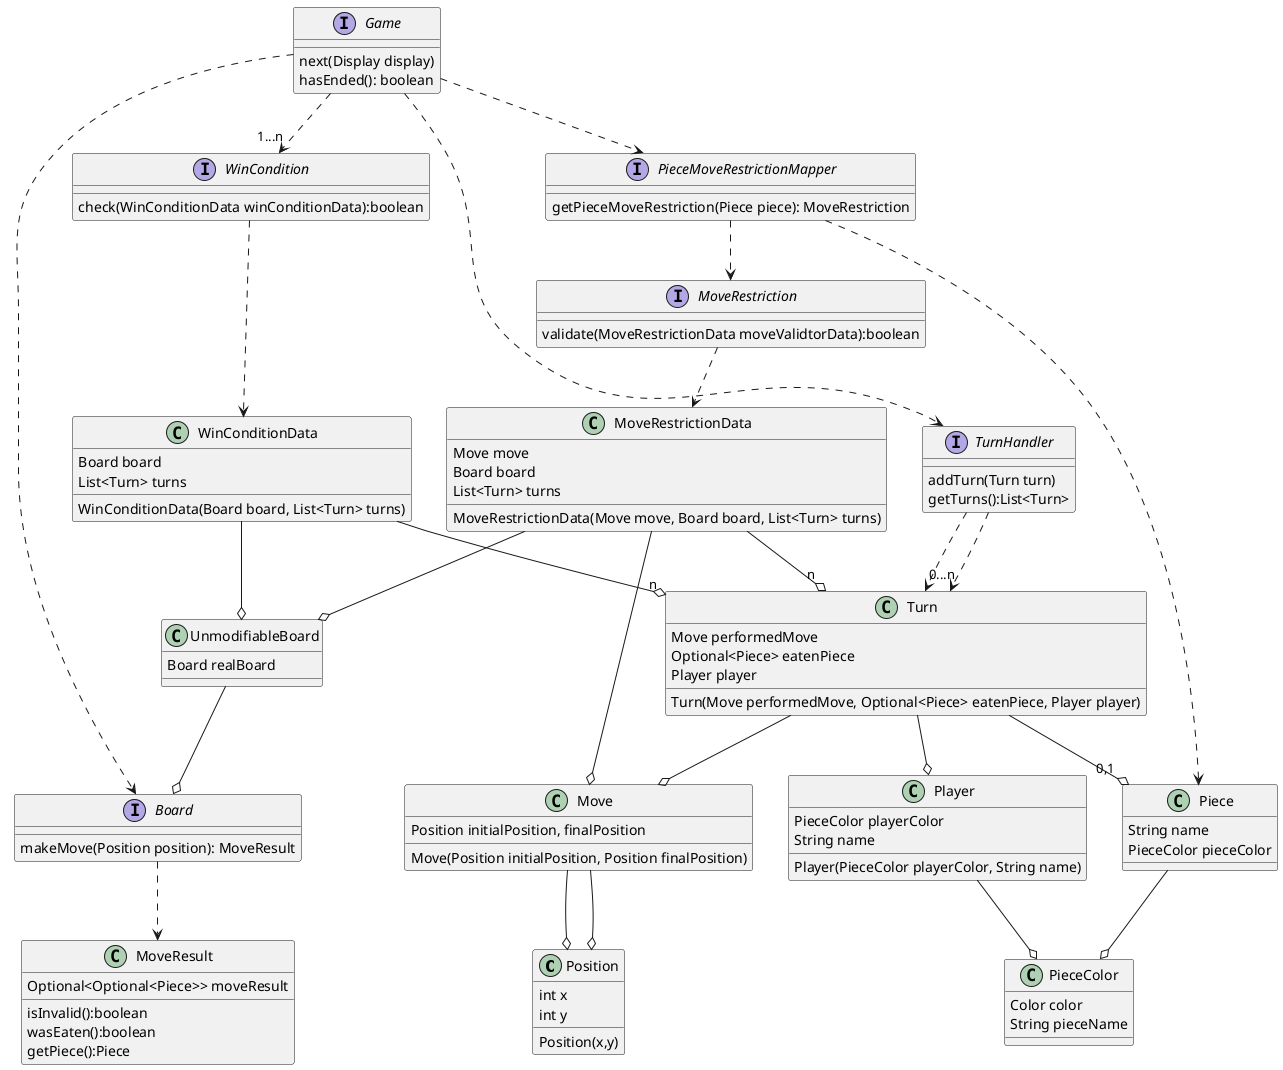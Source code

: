 @startuml Chess

class Position
Position : int x
Position : int y
' Methods
Position : Position(x,y)

class Move
Move : Position initialPosition, finalPosition
' Methods
Move : Move(Position initialPosition, Position finalPosition)
' Relationships
Move --o Position
Move --o Position

class MoveRestrictionData
MoveRestrictionData : Move move
MoveRestrictionData : Board board
MoveRestrictionData : List<Turn> turns
' Methods
MoveRestrictionData : MoveRestrictionData(Move move, Board board, List<Turn> turns)
' Relationships
MoveRestrictionData --o Move
MoveRestrictionData --o UnmodifiableBoard
MoveRestrictionData --o "n" Turn

class WinConditionData
WinConditionData : Board board
WinConditionData : List<Turn> turns
' Methods
WinConditionData : WinConditionData(Board board, List<Turn> turns)
' Relationships
WinConditionData --o UnmodifiableBoard
WinConditionData --o "n" Turn

class Turn
Turn : Move performedMove
Turn : Optional<Piece> eatenPiece
Turn : Player player
' Methods
Turn : Turn(Move performedMove, Optional<Piece> eatenPiece, Player player)
' Relationships
Turn --o Move
Turn --o "0,1" Piece
Turn --o Player

class Player
Player : PieceColor playerColor
Player : String name
' Methods
Player : Player(PieceColor playerColor, String name)
' Relationships
Player --o PieceColor

class PieceColor
PieceColor : Color color
PieceColor : String pieceName


class UnmodifiableBoard
UnmodifiableBoard : Board realBoard
UnmodifiableBoard --o Board

class Piece
Piece : String name
Piece : PieceColor pieceColor
' Relationships
Piece --o PieceColor

' No me gusta, cambiar
class MoveResult
MoveResult : Optional<Optional<Piece>> moveResult
MoveResult : isInvalid():boolean
MoveResult : wasEaten():boolean
MoveResult : getPiece():Piece

interface MoveRestriction
MoveRestriction : validate(MoveRestrictionData moveValidtorData):boolean
' Relationships
MoveRestriction ..> MoveRestrictionData

interface Board
Board : makeMove(Position position): MoveResult
' Relationships
Board ..> MoveResult

interface WinCondition
WinCondition : check(WinConditionData winConditionData):boolean
' Relationships
WinCondition ..> WinConditionData

interface PieceMoveRestrictionMapper
PieceMoveRestrictionMapper : getPieceMoveRestriction(Piece piece): MoveRestriction
' Relationships
PieceMoveRestrictionMapper ..> Piece
PieceMoveRestrictionMapper ..> MoveRestriction

interface TurnHandler
TurnHandler : addTurn(Turn turn)
TurnHandler : getTurns():List<Turn>
' Relationships
TurnHandler ..> Turn
TurnHandler ..> "0...n" Turn

interface Game
Game : next(Display display)
Game : hasEnded(): boolean
' Relationships
Game ..> TurnHandler
Game ..> PieceMoveRestrictionMapper
Game ..> Board
Game ..> "1...n" WinCondition

' Las win conditions siempre van a usar WinConditionData y nunca va a cambiar. Pasar un puntero pero que no lo pueda editar maybe mejor?
' MoveRestrictionData los mismo ue arriba peeero el move si cambia entonces eso si pasar por el metodo?
@enduml
